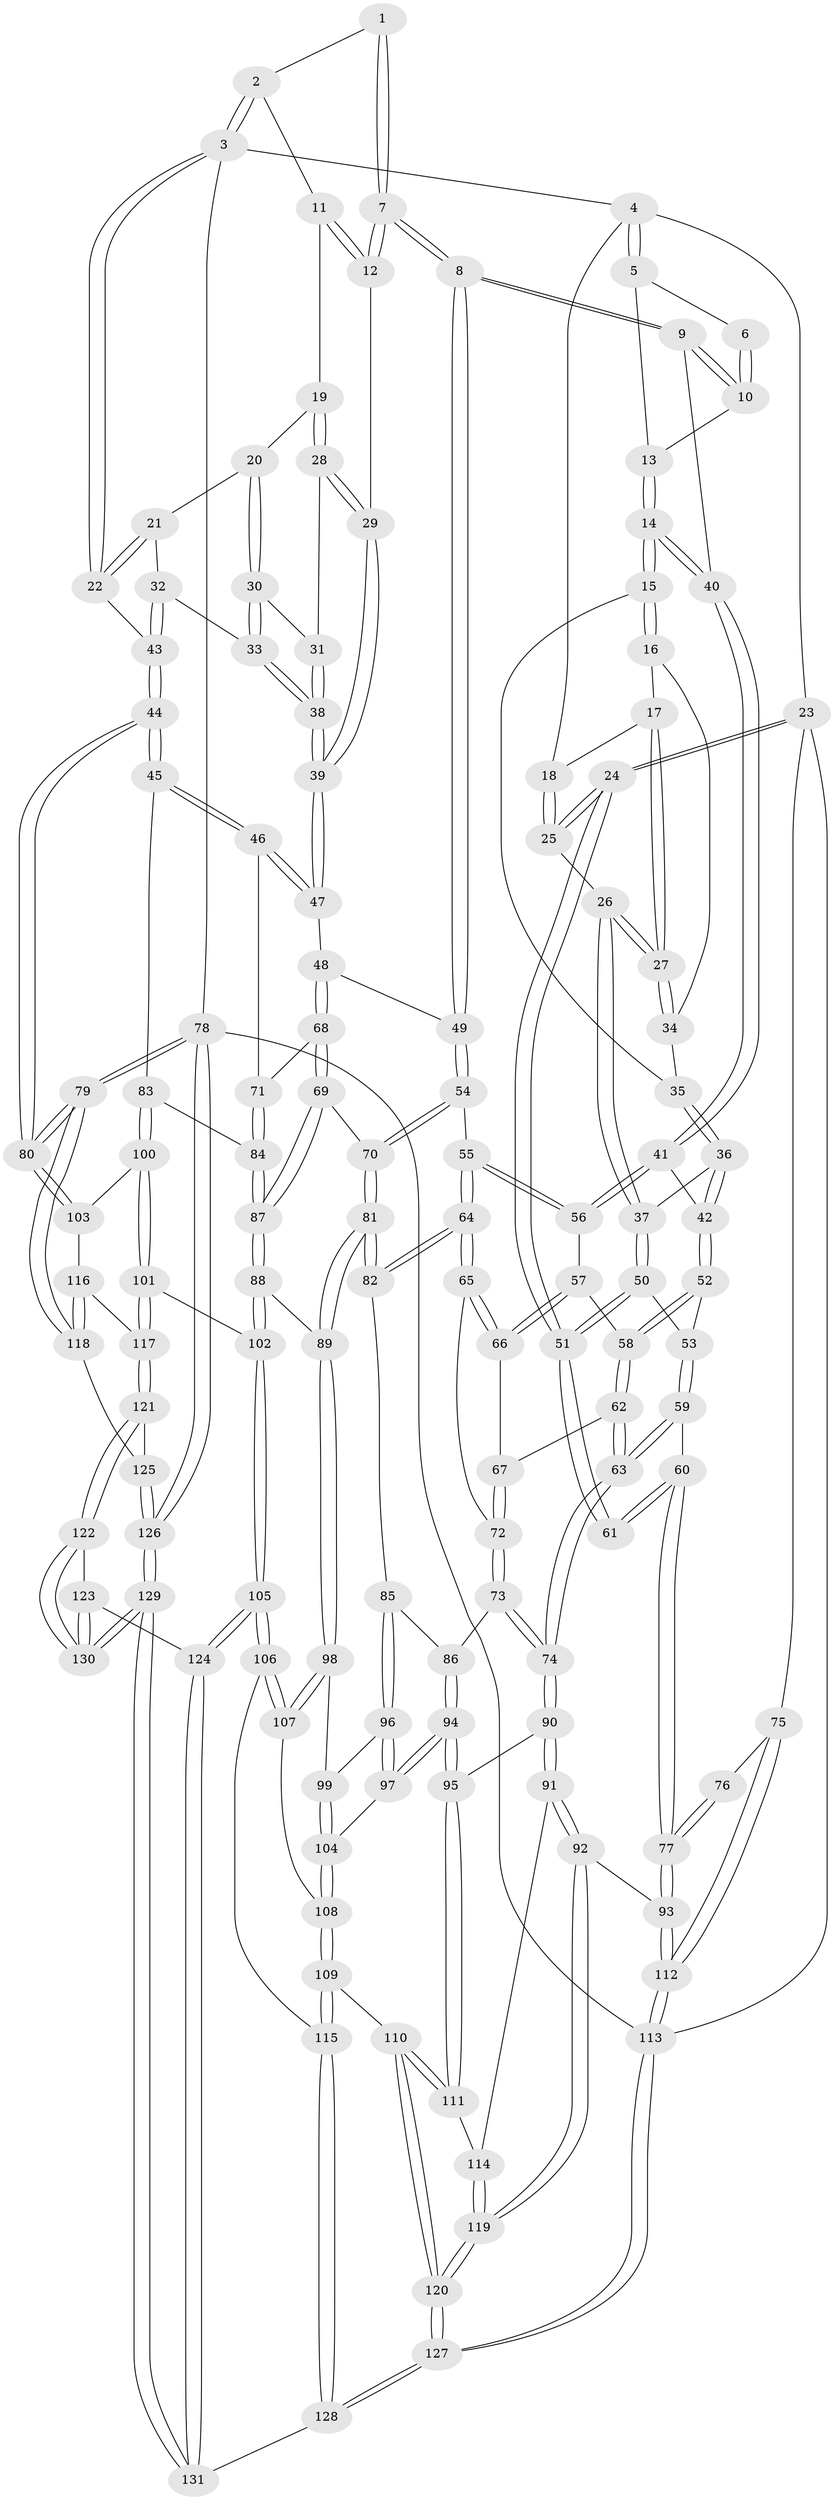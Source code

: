 // Generated by graph-tools (version 1.1) at 2025/03/03/09/25 03:03:22]
// undirected, 131 vertices, 324 edges
graph export_dot {
graph [start="1"]
  node [color=gray90,style=filled];
  1 [pos="+0.6731834481608234+0"];
  2 [pos="+0.6945325495355296+0"];
  3 [pos="+1+0"];
  4 [pos="+0.26752437332810614+0"];
  5 [pos="+0.31975083338477733+0"];
  6 [pos="+0.5232370925454188+0"];
  7 [pos="+0.5858079183334727+0.24960998938791057"];
  8 [pos="+0.5549130338001369+0.26834543725619814"];
  9 [pos="+0.5491986826311062+0.266755830653013"];
  10 [pos="+0.5357226397955329+0.19845181358931338"];
  11 [pos="+0.7477552469420299+0"];
  12 [pos="+0.6404365303694813+0.22833061115372"];
  13 [pos="+0.3833163719127348+0.004628435081726915"];
  14 [pos="+0.42076913735768995+0.26662083017063964"];
  15 [pos="+0.3693384471549313+0.23343419753548145"];
  16 [pos="+0.28046378423597695+0.14119115037859278"];
  17 [pos="+0.25945498518007887+0"];
  18 [pos="+0.260052697608493+0"];
  19 [pos="+0.8237990666074088+0.1029164051363915"];
  20 [pos="+0.8418142384755971+0.11329581485525275"];
  21 [pos="+0.8635107650660481+0.10996030887236331"];
  22 [pos="+1+0"];
  23 [pos="+0+0.25668783501640213"];
  24 [pos="+0+0.2534192579678112"];
  25 [pos="+0+0.2016151052010848"];
  26 [pos="+0.10397425695908608+0.2275285101330393"];
  27 [pos="+0.15020713806167757+0.194232438934439"];
  28 [pos="+0.7264374350721708+0.2110399776306121"];
  29 [pos="+0.6872732045090254+0.2300243120513519"];
  30 [pos="+0.8469348897661567+0.15124963126047228"];
  31 [pos="+0.8393765653501755+0.2227336172221507"];
  32 [pos="+0.9961531789533308+0.23936101256748052"];
  33 [pos="+0.9768620688889321+0.2451923442448442"];
  34 [pos="+0.2261442716444638+0.1819828814618483"];
  35 [pos="+0.2475896124098191+0.24174163993369022"];
  36 [pos="+0.19006239350530002+0.32380810655141173"];
  37 [pos="+0.1883991782836063+0.324006286862826"];
  38 [pos="+0.8715649829197213+0.29636275620543734"];
  39 [pos="+0.8440235232709842+0.3442216226592337"];
  40 [pos="+0.43445491474390097+0.2826975095508474"];
  41 [pos="+0.40184106665319047+0.3237296824677296"];
  42 [pos="+0.3572719800523135+0.3553760297734506"];
  43 [pos="+1+0.19447779252188743"];
  44 [pos="+1+0.4620006162679131"];
  45 [pos="+0.9703482040060516+0.49059747156436256"];
  46 [pos="+0.8401558911493495+0.40962061500951347"];
  47 [pos="+0.8387921400966345+0.4080406321808784"];
  48 [pos="+0.6802943487770153+0.4268541280540935"];
  49 [pos="+0.6151838311760263+0.39106866717751715"];
  50 [pos="+0.14690138493677446+0.41911255420062543"];
  51 [pos="+0.14010026553177457+0.4241127852248692"];
  52 [pos="+0.331227324031177+0.42525022359734"];
  53 [pos="+0.2497389607682776+0.4612995933825577"];
  54 [pos="+0.5372538000091034+0.512003909532586"];
  55 [pos="+0.5353565540493495+0.5131585914758495"];
  56 [pos="+0.45495470601524773+0.4670671840495674"];
  57 [pos="+0.42769812301039395+0.4941244660917355"];
  58 [pos="+0.33590115015820604+0.44256569628423953"];
  59 [pos="+0.23356527412271022+0.5687250229500735"];
  60 [pos="+0.1861596877469988+0.5619741339197378"];
  61 [pos="+0.11901569321635136+0.4847838662180366"];
  62 [pos="+0.34053034218064554+0.4869977728309408"];
  63 [pos="+0.2343080170162615+0.5693054405192327"];
  64 [pos="+0.4984644850104172+0.5735765357289869"];
  65 [pos="+0.4252498244355015+0.5345014555662192"];
  66 [pos="+0.42207011353498036+0.5121247503306008"];
  67 [pos="+0.3425988646737047+0.4913042053680226"];
  68 [pos="+0.6907991169516796+0.5558661832744359"];
  69 [pos="+0.6902526871809321+0.5569223989172926"];
  70 [pos="+0.6251300797039118+0.5755851979065071"];
  71 [pos="+0.7830695519386133+0.5561259362971047"];
  72 [pos="+0.359936455746495+0.5659256418453955"];
  73 [pos="+0.3518715604800084+0.5932608278832368"];
  74 [pos="+0.25324486513458366+0.5939318630343523"];
  75 [pos="+0+0.5485880254190254"];
  76 [pos="+0.11394966370262542+0.48744470407490736"];
  77 [pos="+0.053300748151041154+0.7078024569921391"];
  78 [pos="+1+1"];
  79 [pos="+1+1"];
  80 [pos="+1+0.7772983822195704"];
  81 [pos="+0.5754926688904848+0.6806689323497875"];
  82 [pos="+0.49674744029405715+0.5899360337375592"];
  83 [pos="+0.8898267333110621+0.6282333826146376"];
  84 [pos="+0.8169496535922057+0.606007738708434"];
  85 [pos="+0.474714115930089+0.6039809584247576"];
  86 [pos="+0.35631465027633963+0.599347541324255"];
  87 [pos="+0.7135118082807823+0.6657103616505526"];
  88 [pos="+0.7095040927480836+0.6788886793581224"];
  89 [pos="+0.5768037078134116+0.6850271980106439"];
  90 [pos="+0.23785360153668716+0.7066776403557861"];
  91 [pos="+0.11707110634220332+0.7584123144431719"];
  92 [pos="+0.042814020867481005+0.7597361322429312"];
  93 [pos="+0.022492580787319378+0.7547901603252309"];
  94 [pos="+0.3747827402097081+0.7216447864162726"];
  95 [pos="+0.3321966153213035+0.7419020051085603"];
  96 [pos="+0.45955977795696845+0.632042900780121"];
  97 [pos="+0.3840772408380035+0.7230096878163911"];
  98 [pos="+0.5684056432870189+0.7042522880745494"];
  99 [pos="+0.48732688871224994+0.7089486848306534"];
  100 [pos="+0.896280405478021+0.6784175822422481"];
  101 [pos="+0.8031653844919191+0.7959032990094771"];
  102 [pos="+0.7736323221522816+0.793052345318704"];
  103 [pos="+1+0.7586169906432274"];
  104 [pos="+0.40206505600338394+0.7326808479298156"];
  105 [pos="+0.648913754675839+0.8739598552668641"];
  106 [pos="+0.6145378685233298+0.8591066414681161"];
  107 [pos="+0.571130479602104+0.7897778931109051"];
  108 [pos="+0.44913684367796625+0.799403116928681"];
  109 [pos="+0.4308395763293313+0.8751023000451059"];
  110 [pos="+0.3824253470809468+0.8925297045314311"];
  111 [pos="+0.3218475065146448+0.8069055375708849"];
  112 [pos="+0+0.7800430474910175"];
  113 [pos="+0+1"];
  114 [pos="+0.24813087248733406+0.8594384980929493"];
  115 [pos="+0.5026186198591465+0.916295424503608"];
  116 [pos="+0.895860961853182+0.8424923599167584"];
  117 [pos="+0.8259358635137244+0.8209475700331733"];
  118 [pos="+0.928698566864923+0.8881173949113832"];
  119 [pos="+0.2611019825084055+1"];
  120 [pos="+0.2689168909456979+1"];
  121 [pos="+0.8289883802101484+0.9235306061677944"];
  122 [pos="+0.8223628502668261+0.9557608990405376"];
  123 [pos="+0.6708569854525637+0.9164519374404949"];
  124 [pos="+0.6556604542406942+0.9075984981572571"];
  125 [pos="+0.888444310572651+0.9338007019350769"];
  126 [pos="+1+1"];
  127 [pos="+0.26473777498492296+1"];
  128 [pos="+0.45054177467591455+1"];
  129 [pos="+0.9382120605815126+1"];
  130 [pos="+0.8314490943250875+1"];
  131 [pos="+0.5914668591443152+1"];
  1 -- 2;
  1 -- 7;
  1 -- 7;
  2 -- 3;
  2 -- 3;
  2 -- 11;
  3 -- 4;
  3 -- 22;
  3 -- 22;
  3 -- 78;
  4 -- 5;
  4 -- 5;
  4 -- 18;
  4 -- 23;
  5 -- 6;
  5 -- 13;
  6 -- 10;
  6 -- 10;
  7 -- 8;
  7 -- 8;
  7 -- 12;
  7 -- 12;
  8 -- 9;
  8 -- 9;
  8 -- 49;
  8 -- 49;
  9 -- 10;
  9 -- 10;
  9 -- 40;
  10 -- 13;
  11 -- 12;
  11 -- 12;
  11 -- 19;
  12 -- 29;
  13 -- 14;
  13 -- 14;
  14 -- 15;
  14 -- 15;
  14 -- 40;
  14 -- 40;
  15 -- 16;
  15 -- 16;
  15 -- 35;
  16 -- 17;
  16 -- 34;
  17 -- 18;
  17 -- 27;
  17 -- 27;
  18 -- 25;
  18 -- 25;
  19 -- 20;
  19 -- 28;
  19 -- 28;
  20 -- 21;
  20 -- 30;
  20 -- 30;
  21 -- 22;
  21 -- 22;
  21 -- 32;
  22 -- 43;
  23 -- 24;
  23 -- 24;
  23 -- 75;
  23 -- 113;
  24 -- 25;
  24 -- 25;
  24 -- 51;
  24 -- 51;
  25 -- 26;
  26 -- 27;
  26 -- 27;
  26 -- 37;
  26 -- 37;
  27 -- 34;
  27 -- 34;
  28 -- 29;
  28 -- 29;
  28 -- 31;
  29 -- 39;
  29 -- 39;
  30 -- 31;
  30 -- 33;
  30 -- 33;
  31 -- 38;
  31 -- 38;
  32 -- 33;
  32 -- 43;
  32 -- 43;
  33 -- 38;
  33 -- 38;
  34 -- 35;
  35 -- 36;
  35 -- 36;
  36 -- 37;
  36 -- 42;
  36 -- 42;
  37 -- 50;
  37 -- 50;
  38 -- 39;
  38 -- 39;
  39 -- 47;
  39 -- 47;
  40 -- 41;
  40 -- 41;
  41 -- 42;
  41 -- 56;
  41 -- 56;
  42 -- 52;
  42 -- 52;
  43 -- 44;
  43 -- 44;
  44 -- 45;
  44 -- 45;
  44 -- 80;
  44 -- 80;
  45 -- 46;
  45 -- 46;
  45 -- 83;
  46 -- 47;
  46 -- 47;
  46 -- 71;
  47 -- 48;
  48 -- 49;
  48 -- 68;
  48 -- 68;
  49 -- 54;
  49 -- 54;
  50 -- 51;
  50 -- 51;
  50 -- 53;
  51 -- 61;
  51 -- 61;
  52 -- 53;
  52 -- 58;
  52 -- 58;
  53 -- 59;
  53 -- 59;
  54 -- 55;
  54 -- 70;
  54 -- 70;
  55 -- 56;
  55 -- 56;
  55 -- 64;
  55 -- 64;
  56 -- 57;
  57 -- 58;
  57 -- 66;
  57 -- 66;
  58 -- 62;
  58 -- 62;
  59 -- 60;
  59 -- 63;
  59 -- 63;
  60 -- 61;
  60 -- 61;
  60 -- 77;
  60 -- 77;
  62 -- 63;
  62 -- 63;
  62 -- 67;
  63 -- 74;
  63 -- 74;
  64 -- 65;
  64 -- 65;
  64 -- 82;
  64 -- 82;
  65 -- 66;
  65 -- 66;
  65 -- 72;
  66 -- 67;
  67 -- 72;
  67 -- 72;
  68 -- 69;
  68 -- 69;
  68 -- 71;
  69 -- 70;
  69 -- 87;
  69 -- 87;
  70 -- 81;
  70 -- 81;
  71 -- 84;
  71 -- 84;
  72 -- 73;
  72 -- 73;
  73 -- 74;
  73 -- 74;
  73 -- 86;
  74 -- 90;
  74 -- 90;
  75 -- 76;
  75 -- 112;
  75 -- 112;
  76 -- 77;
  76 -- 77;
  77 -- 93;
  77 -- 93;
  78 -- 79;
  78 -- 79;
  78 -- 126;
  78 -- 126;
  78 -- 113;
  79 -- 80;
  79 -- 80;
  79 -- 118;
  79 -- 118;
  80 -- 103;
  80 -- 103;
  81 -- 82;
  81 -- 82;
  81 -- 89;
  81 -- 89;
  82 -- 85;
  83 -- 84;
  83 -- 100;
  83 -- 100;
  84 -- 87;
  84 -- 87;
  85 -- 86;
  85 -- 96;
  85 -- 96;
  86 -- 94;
  86 -- 94;
  87 -- 88;
  87 -- 88;
  88 -- 89;
  88 -- 102;
  88 -- 102;
  89 -- 98;
  89 -- 98;
  90 -- 91;
  90 -- 91;
  90 -- 95;
  91 -- 92;
  91 -- 92;
  91 -- 114;
  92 -- 93;
  92 -- 119;
  92 -- 119;
  93 -- 112;
  93 -- 112;
  94 -- 95;
  94 -- 95;
  94 -- 97;
  94 -- 97;
  95 -- 111;
  95 -- 111;
  96 -- 97;
  96 -- 97;
  96 -- 99;
  97 -- 104;
  98 -- 99;
  98 -- 107;
  98 -- 107;
  99 -- 104;
  99 -- 104;
  100 -- 101;
  100 -- 101;
  100 -- 103;
  101 -- 102;
  101 -- 117;
  101 -- 117;
  102 -- 105;
  102 -- 105;
  103 -- 116;
  104 -- 108;
  104 -- 108;
  105 -- 106;
  105 -- 106;
  105 -- 124;
  105 -- 124;
  106 -- 107;
  106 -- 107;
  106 -- 115;
  107 -- 108;
  108 -- 109;
  108 -- 109;
  109 -- 110;
  109 -- 115;
  109 -- 115;
  110 -- 111;
  110 -- 111;
  110 -- 120;
  110 -- 120;
  111 -- 114;
  112 -- 113;
  112 -- 113;
  113 -- 127;
  113 -- 127;
  114 -- 119;
  114 -- 119;
  115 -- 128;
  115 -- 128;
  116 -- 117;
  116 -- 118;
  116 -- 118;
  117 -- 121;
  117 -- 121;
  118 -- 125;
  119 -- 120;
  119 -- 120;
  120 -- 127;
  120 -- 127;
  121 -- 122;
  121 -- 122;
  121 -- 125;
  122 -- 123;
  122 -- 130;
  122 -- 130;
  123 -- 124;
  123 -- 130;
  123 -- 130;
  124 -- 131;
  124 -- 131;
  125 -- 126;
  125 -- 126;
  126 -- 129;
  126 -- 129;
  127 -- 128;
  127 -- 128;
  128 -- 131;
  129 -- 130;
  129 -- 130;
  129 -- 131;
  129 -- 131;
}
